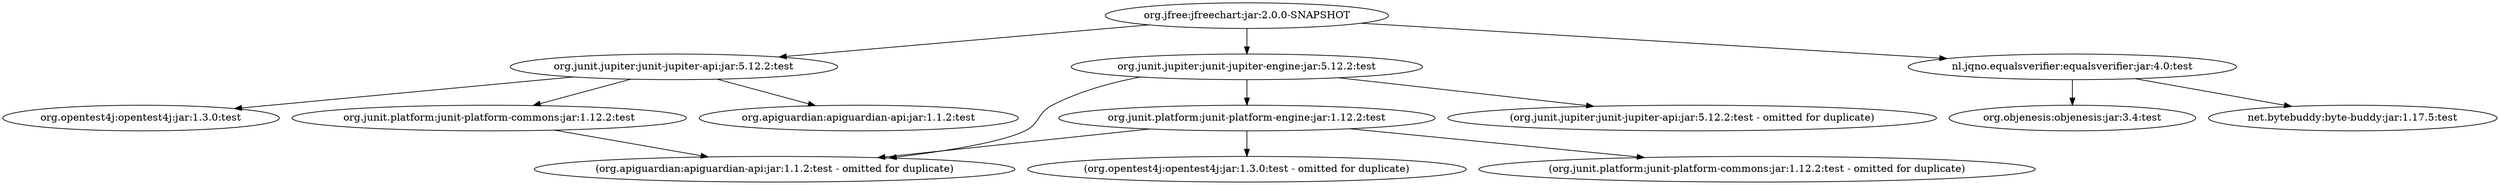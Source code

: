 digraph jfree__jfreechart {
	"org.jfree:jfreechart:jar:2.0.0-SNAPSHOT" -> "org.junit.jupiter:junit-jupiter-api:jar:5.12.2:test" ; 
	"org.jfree:jfreechart:jar:2.0.0-SNAPSHOT" -> "org.junit.jupiter:junit-jupiter-engine:jar:5.12.2:test" ; 
	"org.jfree:jfreechart:jar:2.0.0-SNAPSHOT" -> "nl.jqno.equalsverifier:equalsverifier:jar:4.0:test" ; 
	"org.junit.jupiter:junit-jupiter-api:jar:5.12.2:test" -> "org.opentest4j:opentest4j:jar:1.3.0:test" ; 
	"org.junit.jupiter:junit-jupiter-api:jar:5.12.2:test" -> "org.junit.platform:junit-platform-commons:jar:1.12.2:test" ; 
	"org.junit.jupiter:junit-jupiter-api:jar:5.12.2:test" -> "org.apiguardian:apiguardian-api:jar:1.1.2:test" ; 
	"org.junit.platform:junit-platform-commons:jar:1.12.2:test" -> "(org.apiguardian:apiguardian-api:jar:1.1.2:test - omitted for duplicate)" ; 
	"org.junit.jupiter:junit-jupiter-engine:jar:5.12.2:test" -> "org.junit.platform:junit-platform-engine:jar:1.12.2:test" ; 
	"org.junit.jupiter:junit-jupiter-engine:jar:5.12.2:test" -> "(org.junit.jupiter:junit-jupiter-api:jar:5.12.2:test - omitted for duplicate)" ; 
	"org.junit.jupiter:junit-jupiter-engine:jar:5.12.2:test" -> "(org.apiguardian:apiguardian-api:jar:1.1.2:test - omitted for duplicate)" ; 
	"org.junit.platform:junit-platform-engine:jar:1.12.2:test" -> "(org.opentest4j:opentest4j:jar:1.3.0:test - omitted for duplicate)" ; 
	"org.junit.platform:junit-platform-engine:jar:1.12.2:test" -> "(org.junit.platform:junit-platform-commons:jar:1.12.2:test - omitted for duplicate)" ; 
	"org.junit.platform:junit-platform-engine:jar:1.12.2:test" -> "(org.apiguardian:apiguardian-api:jar:1.1.2:test - omitted for duplicate)" ; 
	"nl.jqno.equalsverifier:equalsverifier:jar:4.0:test" -> "org.objenesis:objenesis:jar:3.4:test" ; 
	"nl.jqno.equalsverifier:equalsverifier:jar:4.0:test" -> "net.bytebuddy:byte-buddy:jar:1.17.5:test" ; 
}
